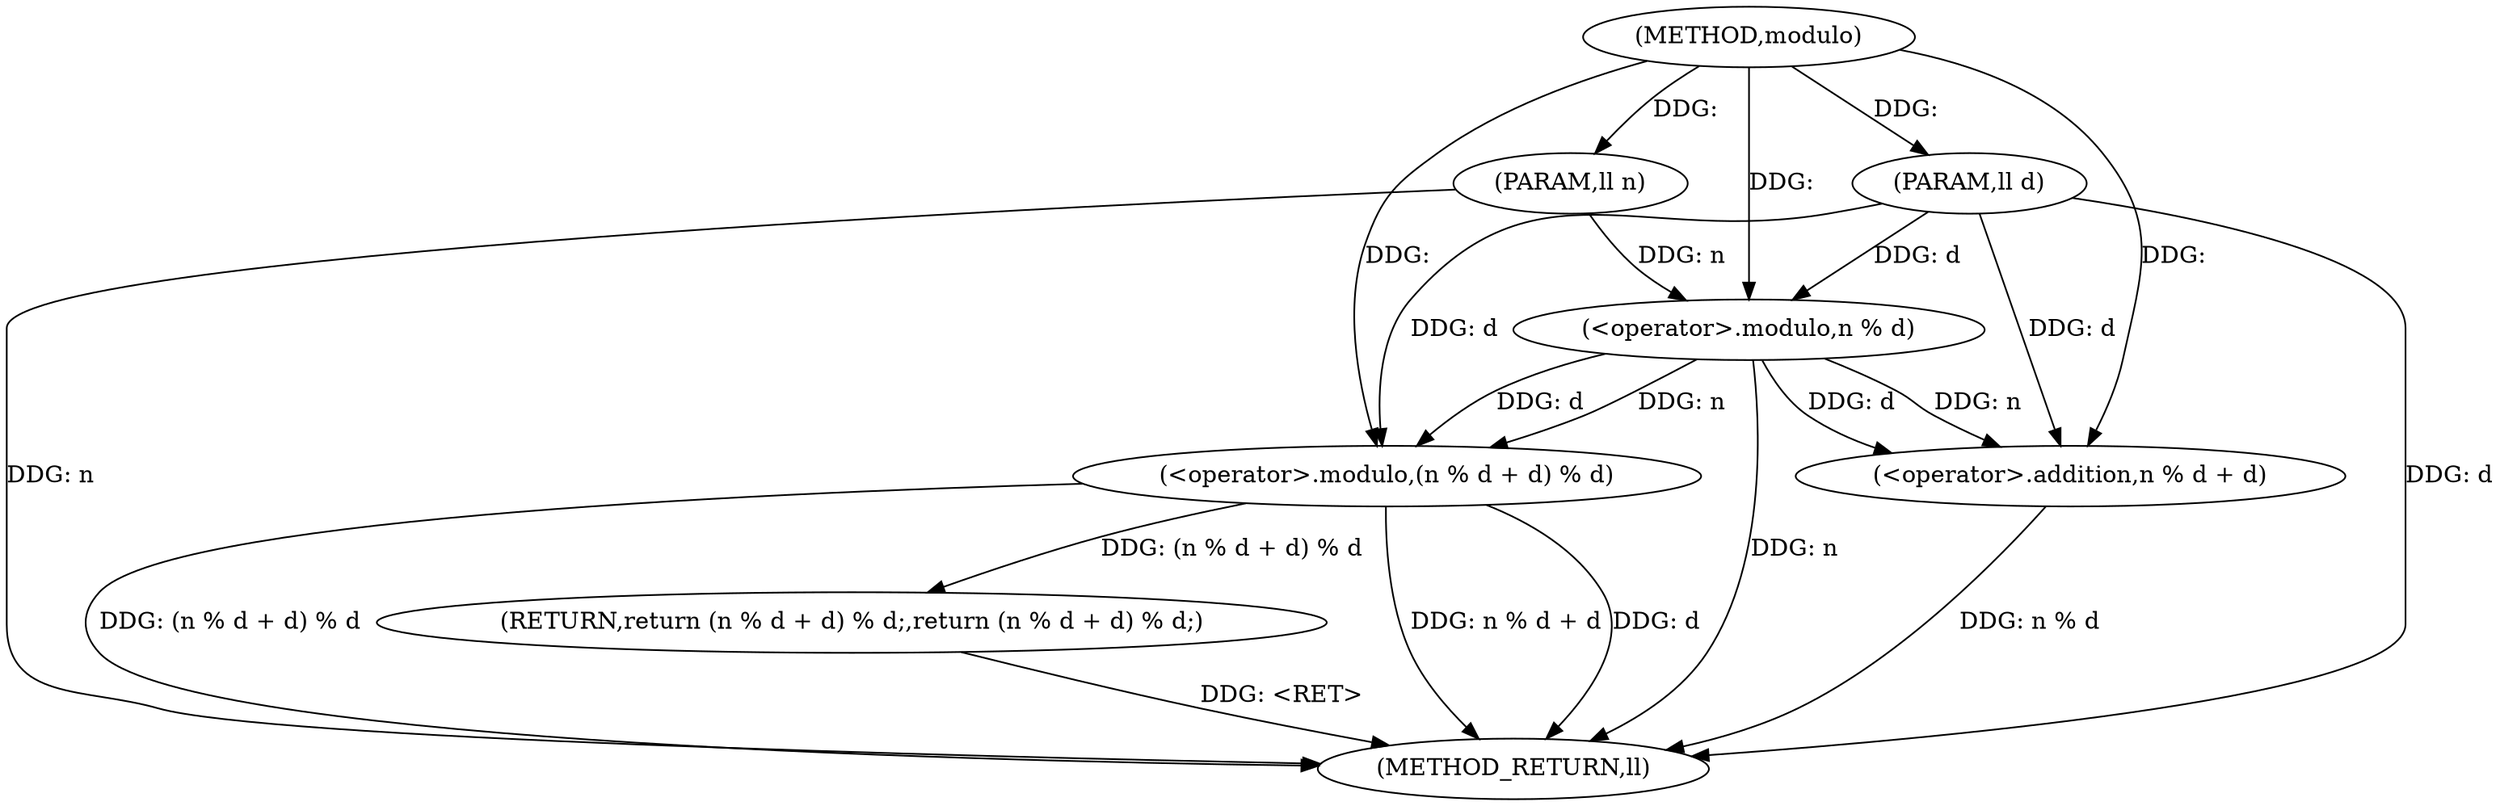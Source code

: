 digraph "modulo" {  
"1000274" [label = "(METHOD,modulo)" ]
"1000286" [label = "(METHOD_RETURN,ll)" ]
"1000275" [label = "(PARAM,ll n)" ]
"1000276" [label = "(PARAM,ll d)" ]
"1000278" [label = "(RETURN,return (n % d + d) % d;,return (n % d + d) % d;)" ]
"1000279" [label = "(<operator>.modulo,(n % d + d) % d)" ]
"1000280" [label = "(<operator>.addition,n % d + d)" ]
"1000281" [label = "(<operator>.modulo,n % d)" ]
  "1000278" -> "1000286"  [ label = "DDG: <RET>"] 
  "1000275" -> "1000286"  [ label = "DDG: n"] 
  "1000276" -> "1000286"  [ label = "DDG: d"] 
  "1000281" -> "1000286"  [ label = "DDG: n"] 
  "1000280" -> "1000286"  [ label = "DDG: n % d"] 
  "1000279" -> "1000286"  [ label = "DDG: n % d + d"] 
  "1000279" -> "1000286"  [ label = "DDG: d"] 
  "1000279" -> "1000286"  [ label = "DDG: (n % d + d) % d"] 
  "1000274" -> "1000275"  [ label = "DDG: "] 
  "1000274" -> "1000276"  [ label = "DDG: "] 
  "1000279" -> "1000278"  [ label = "DDG: (n % d + d) % d"] 
  "1000281" -> "1000279"  [ label = "DDG: d"] 
  "1000281" -> "1000279"  [ label = "DDG: n"] 
  "1000276" -> "1000279"  [ label = "DDG: d"] 
  "1000274" -> "1000279"  [ label = "DDG: "] 
  "1000281" -> "1000280"  [ label = "DDG: d"] 
  "1000281" -> "1000280"  [ label = "DDG: n"] 
  "1000276" -> "1000280"  [ label = "DDG: d"] 
  "1000274" -> "1000280"  [ label = "DDG: "] 
  "1000275" -> "1000281"  [ label = "DDG: n"] 
  "1000274" -> "1000281"  [ label = "DDG: "] 
  "1000276" -> "1000281"  [ label = "DDG: d"] 
}
